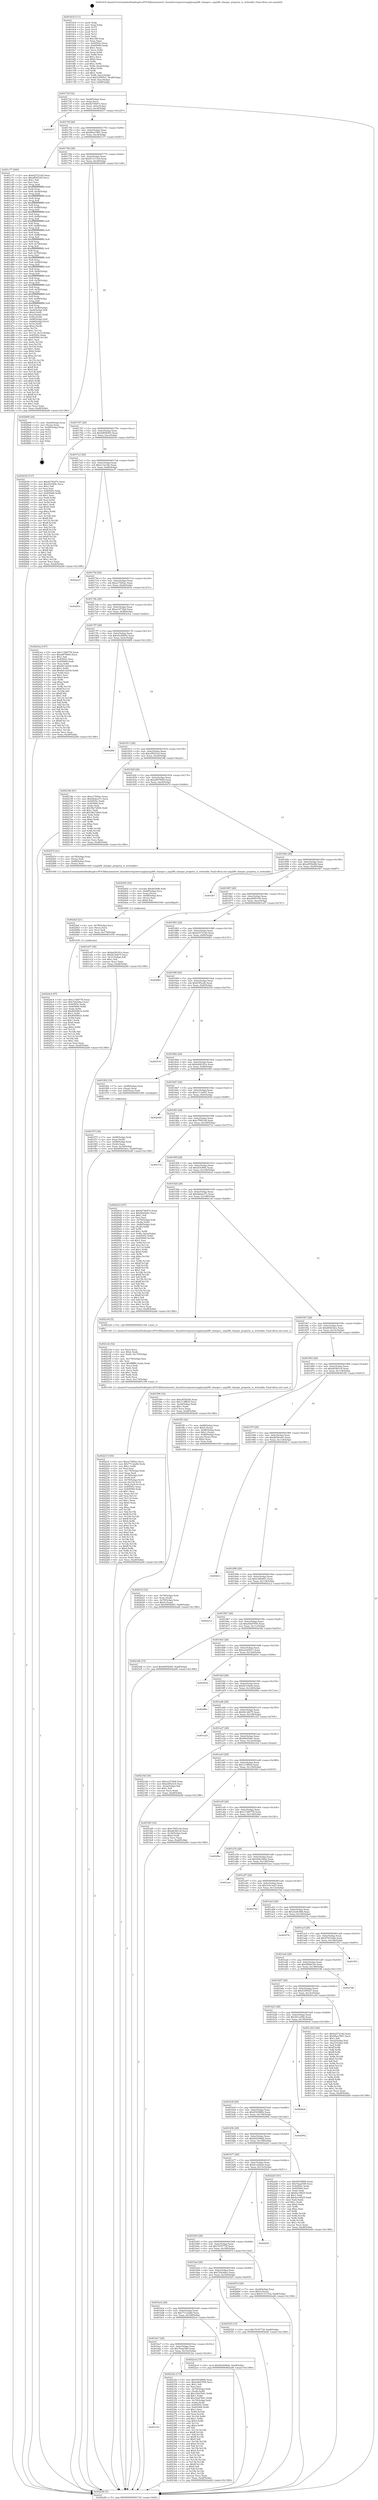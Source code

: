 digraph "0x4016c0" {
  label = "0x4016c0 (/mnt/c/Users/mathe/Desktop/tcc/POCII/binaries/extr_linuxdriverspowersupplyaxp288_charger.c_axp288_charger_property_is_writeable_Final-ollvm.out::main(0))"
  labelloc = "t"
  node[shape=record]

  Entry [label="",width=0.3,height=0.3,shape=circle,fillcolor=black,style=filled]
  "0x40172f" [label="{
     0x40172f [32]\l
     | [instrs]\l
     &nbsp;&nbsp;0x40172f \<+6\>: mov -0xa8(%rbp),%eax\l
     &nbsp;&nbsp;0x401735 \<+2\>: mov %eax,%ecx\l
     &nbsp;&nbsp;0x401737 \<+6\>: sub $0x8274647e,%ecx\l
     &nbsp;&nbsp;0x40173d \<+6\>: mov %eax,-0xbc(%rbp)\l
     &nbsp;&nbsp;0x401743 \<+6\>: mov %ecx,-0xc0(%rbp)\l
     &nbsp;&nbsp;0x401749 \<+6\>: je 0000000000402917 \<main+0x1257\>\l
  }"]
  "0x402917" [label="{
     0x402917\l
  }", style=dashed]
  "0x40174f" [label="{
     0x40174f [28]\l
     | [instrs]\l
     &nbsp;&nbsp;0x40174f \<+5\>: jmp 0000000000401754 \<main+0x94\>\l
     &nbsp;&nbsp;0x401754 \<+6\>: mov -0xbc(%rbp),%eax\l
     &nbsp;&nbsp;0x40175a \<+5\>: sub $0x86ae7891,%eax\l
     &nbsp;&nbsp;0x40175f \<+6\>: mov %eax,-0xc4(%rbp)\l
     &nbsp;&nbsp;0x401765 \<+6\>: je 0000000000401c77 \<main+0x5b7\>\l
  }"]
  Exit [label="",width=0.3,height=0.3,shape=circle,fillcolor=black,style=filled,peripheries=2]
  "0x401c77" [label="{
     0x401c77 [400]\l
     | [instrs]\l
     &nbsp;&nbsp;0x401c77 \<+5\>: mov $0xb257216d,%eax\l
     &nbsp;&nbsp;0x401c7c \<+5\>: mov $0xaf095100,%ecx\l
     &nbsp;&nbsp;0x401c81 \<+2\>: mov $0x1,%dl\l
     &nbsp;&nbsp;0x401c83 \<+2\>: xor %esi,%esi\l
     &nbsp;&nbsp;0x401c85 \<+3\>: mov %rsp,%rdi\l
     &nbsp;&nbsp;0x401c88 \<+4\>: add $0xfffffffffffffff0,%rdi\l
     &nbsp;&nbsp;0x401c8c \<+3\>: mov %rdi,%rsp\l
     &nbsp;&nbsp;0x401c8f \<+7\>: mov %rdi,-0xa0(%rbp)\l
     &nbsp;&nbsp;0x401c96 \<+3\>: mov %rsp,%rdi\l
     &nbsp;&nbsp;0x401c99 \<+4\>: add $0xfffffffffffffff0,%rdi\l
     &nbsp;&nbsp;0x401c9d \<+3\>: mov %rdi,%rsp\l
     &nbsp;&nbsp;0x401ca0 \<+3\>: mov %rsp,%r8\l
     &nbsp;&nbsp;0x401ca3 \<+4\>: add $0xfffffffffffffff0,%r8\l
     &nbsp;&nbsp;0x401ca7 \<+3\>: mov %r8,%rsp\l
     &nbsp;&nbsp;0x401caa \<+7\>: mov %r8,-0x98(%rbp)\l
     &nbsp;&nbsp;0x401cb1 \<+3\>: mov %rsp,%r8\l
     &nbsp;&nbsp;0x401cb4 \<+4\>: add $0xfffffffffffffff0,%r8\l
     &nbsp;&nbsp;0x401cb8 \<+3\>: mov %r8,%rsp\l
     &nbsp;&nbsp;0x401cbb \<+7\>: mov %r8,-0x90(%rbp)\l
     &nbsp;&nbsp;0x401cc2 \<+3\>: mov %rsp,%r8\l
     &nbsp;&nbsp;0x401cc5 \<+4\>: add $0xfffffffffffffff0,%r8\l
     &nbsp;&nbsp;0x401cc9 \<+3\>: mov %r8,%rsp\l
     &nbsp;&nbsp;0x401ccc \<+7\>: mov %r8,-0x88(%rbp)\l
     &nbsp;&nbsp;0x401cd3 \<+3\>: mov %rsp,%r8\l
     &nbsp;&nbsp;0x401cd6 \<+4\>: add $0xfffffffffffffff0,%r8\l
     &nbsp;&nbsp;0x401cda \<+3\>: mov %r8,%rsp\l
     &nbsp;&nbsp;0x401cdd \<+4\>: mov %r8,-0x80(%rbp)\l
     &nbsp;&nbsp;0x401ce1 \<+3\>: mov %rsp,%r8\l
     &nbsp;&nbsp;0x401ce4 \<+4\>: add $0xfffffffffffffff0,%r8\l
     &nbsp;&nbsp;0x401ce8 \<+3\>: mov %r8,%rsp\l
     &nbsp;&nbsp;0x401ceb \<+4\>: mov %r8,-0x78(%rbp)\l
     &nbsp;&nbsp;0x401cef \<+3\>: mov %rsp,%r8\l
     &nbsp;&nbsp;0x401cf2 \<+4\>: add $0xfffffffffffffff0,%r8\l
     &nbsp;&nbsp;0x401cf6 \<+3\>: mov %r8,%rsp\l
     &nbsp;&nbsp;0x401cf9 \<+4\>: mov %r8,-0x70(%rbp)\l
     &nbsp;&nbsp;0x401cfd \<+3\>: mov %rsp,%r8\l
     &nbsp;&nbsp;0x401d00 \<+4\>: add $0xfffffffffffffff0,%r8\l
     &nbsp;&nbsp;0x401d04 \<+3\>: mov %r8,%rsp\l
     &nbsp;&nbsp;0x401d07 \<+4\>: mov %r8,-0x68(%rbp)\l
     &nbsp;&nbsp;0x401d0b \<+3\>: mov %rsp,%r8\l
     &nbsp;&nbsp;0x401d0e \<+4\>: add $0xfffffffffffffff0,%r8\l
     &nbsp;&nbsp;0x401d12 \<+3\>: mov %r8,%rsp\l
     &nbsp;&nbsp;0x401d15 \<+4\>: mov %r8,-0x60(%rbp)\l
     &nbsp;&nbsp;0x401d19 \<+3\>: mov %rsp,%r8\l
     &nbsp;&nbsp;0x401d1c \<+4\>: add $0xfffffffffffffff0,%r8\l
     &nbsp;&nbsp;0x401d20 \<+3\>: mov %r8,%rsp\l
     &nbsp;&nbsp;0x401d23 \<+4\>: mov %r8,-0x58(%rbp)\l
     &nbsp;&nbsp;0x401d27 \<+3\>: mov %rsp,%r8\l
     &nbsp;&nbsp;0x401d2a \<+4\>: add $0xfffffffffffffff0,%r8\l
     &nbsp;&nbsp;0x401d2e \<+3\>: mov %r8,%rsp\l
     &nbsp;&nbsp;0x401d31 \<+4\>: mov %r8,-0x50(%rbp)\l
     &nbsp;&nbsp;0x401d35 \<+3\>: mov %rsp,%r8\l
     &nbsp;&nbsp;0x401d38 \<+4\>: add $0xfffffffffffffff0,%r8\l
     &nbsp;&nbsp;0x401d3c \<+3\>: mov %r8,%rsp\l
     &nbsp;&nbsp;0x401d3f \<+4\>: mov %r8,-0x48(%rbp)\l
     &nbsp;&nbsp;0x401d43 \<+3\>: mov %rsp,%r8\l
     &nbsp;&nbsp;0x401d46 \<+4\>: add $0xfffffffffffffff0,%r8\l
     &nbsp;&nbsp;0x401d4a \<+3\>: mov %r8,%rsp\l
     &nbsp;&nbsp;0x401d4d \<+4\>: mov %r8,-0x40(%rbp)\l
     &nbsp;&nbsp;0x401d51 \<+7\>: mov -0xa0(%rbp),%r8\l
     &nbsp;&nbsp;0x401d58 \<+7\>: movl $0x0,(%r8)\l
     &nbsp;&nbsp;0x401d5f \<+7\>: mov -0xac(%rbp),%r9d\l
     &nbsp;&nbsp;0x401d66 \<+3\>: mov %r9d,(%rdi)\l
     &nbsp;&nbsp;0x401d69 \<+7\>: mov -0x98(%rbp),%r8\l
     &nbsp;&nbsp;0x401d70 \<+7\>: mov -0xb8(%rbp),%r10\l
     &nbsp;&nbsp;0x401d77 \<+3\>: mov %r10,(%r8)\l
     &nbsp;&nbsp;0x401d7a \<+3\>: cmpl $0x2,(%rdi)\l
     &nbsp;&nbsp;0x401d7d \<+4\>: setne %r11b\l
     &nbsp;&nbsp;0x401d81 \<+4\>: and $0x1,%r11b\l
     &nbsp;&nbsp;0x401d85 \<+4\>: mov %r11b,-0x31(%rbp)\l
     &nbsp;&nbsp;0x401d89 \<+7\>: mov 0x40505c,%ebx\l
     &nbsp;&nbsp;0x401d90 \<+8\>: mov 0x405060,%r14d\l
     &nbsp;&nbsp;0x401d98 \<+3\>: sub $0x1,%esi\l
     &nbsp;&nbsp;0x401d9b \<+3\>: mov %ebx,%r15d\l
     &nbsp;&nbsp;0x401d9e \<+3\>: add %esi,%r15d\l
     &nbsp;&nbsp;0x401da1 \<+4\>: imul %r15d,%ebx\l
     &nbsp;&nbsp;0x401da5 \<+3\>: and $0x1,%ebx\l
     &nbsp;&nbsp;0x401da8 \<+3\>: cmp $0x0,%ebx\l
     &nbsp;&nbsp;0x401dab \<+4\>: sete %r11b\l
     &nbsp;&nbsp;0x401daf \<+4\>: cmp $0xa,%r14d\l
     &nbsp;&nbsp;0x401db3 \<+4\>: setl %r12b\l
     &nbsp;&nbsp;0x401db7 \<+3\>: mov %r11b,%r13b\l
     &nbsp;&nbsp;0x401dba \<+4\>: xor $0xff,%r13b\l
     &nbsp;&nbsp;0x401dbe \<+3\>: mov %r12b,%sil\l
     &nbsp;&nbsp;0x401dc1 \<+4\>: xor $0xff,%sil\l
     &nbsp;&nbsp;0x401dc5 \<+3\>: xor $0x0,%dl\l
     &nbsp;&nbsp;0x401dc8 \<+3\>: mov %r13b,%dil\l
     &nbsp;&nbsp;0x401dcb \<+4\>: and $0x0,%dil\l
     &nbsp;&nbsp;0x401dcf \<+3\>: and %dl,%r11b\l
     &nbsp;&nbsp;0x401dd2 \<+3\>: mov %sil,%r8b\l
     &nbsp;&nbsp;0x401dd5 \<+4\>: and $0x0,%r8b\l
     &nbsp;&nbsp;0x401dd9 \<+3\>: and %dl,%r12b\l
     &nbsp;&nbsp;0x401ddc \<+3\>: or %r11b,%dil\l
     &nbsp;&nbsp;0x401ddf \<+3\>: or %r12b,%r8b\l
     &nbsp;&nbsp;0x401de2 \<+3\>: xor %r8b,%dil\l
     &nbsp;&nbsp;0x401de5 \<+3\>: or %sil,%r13b\l
     &nbsp;&nbsp;0x401de8 \<+4\>: xor $0xff,%r13b\l
     &nbsp;&nbsp;0x401dec \<+3\>: or $0x0,%dl\l
     &nbsp;&nbsp;0x401def \<+3\>: and %dl,%r13b\l
     &nbsp;&nbsp;0x401df2 \<+3\>: or %r13b,%dil\l
     &nbsp;&nbsp;0x401df5 \<+4\>: test $0x1,%dil\l
     &nbsp;&nbsp;0x401df9 \<+3\>: cmovne %ecx,%eax\l
     &nbsp;&nbsp;0x401dfc \<+6\>: mov %eax,-0xa8(%rbp)\l
     &nbsp;&nbsp;0x401e02 \<+5\>: jmp 0000000000402a46 \<main+0x1386\>\l
  }"]
  "0x40176b" [label="{
     0x40176b [28]\l
     | [instrs]\l
     &nbsp;&nbsp;0x40176b \<+5\>: jmp 0000000000401770 \<main+0xb0\>\l
     &nbsp;&nbsp;0x401770 \<+6\>: mov -0xbc(%rbp),%eax\l
     &nbsp;&nbsp;0x401776 \<+5\>: sub $0x913115cd,%eax\l
     &nbsp;&nbsp;0x40177b \<+6\>: mov %eax,-0xc8(%rbp)\l
     &nbsp;&nbsp;0x401781 \<+6\>: je 0000000000402899 \<main+0x11d9\>\l
  }"]
  "0x4024c4" [label="{
     0x4024c4 [97]\l
     | [instrs]\l
     &nbsp;&nbsp;0x4024c4 \<+5\>: mov $0x115d0778,%eax\l
     &nbsp;&nbsp;0x4024c9 \<+5\>: mov $0x729cb8a3,%esi\l
     &nbsp;&nbsp;0x4024ce \<+7\>: mov 0x40505c,%edx\l
     &nbsp;&nbsp;0x4024d5 \<+8\>: mov 0x405060,%r8d\l
     &nbsp;&nbsp;0x4024dd \<+3\>: mov %edx,%r9d\l
     &nbsp;&nbsp;0x4024e0 \<+7\>: add $0xf645861b,%r9d\l
     &nbsp;&nbsp;0x4024e7 \<+4\>: sub $0x1,%r9d\l
     &nbsp;&nbsp;0x4024eb \<+7\>: sub $0xf645861b,%r9d\l
     &nbsp;&nbsp;0x4024f2 \<+4\>: imul %r9d,%edx\l
     &nbsp;&nbsp;0x4024f6 \<+3\>: and $0x1,%edx\l
     &nbsp;&nbsp;0x4024f9 \<+3\>: cmp $0x0,%edx\l
     &nbsp;&nbsp;0x4024fc \<+4\>: sete %r10b\l
     &nbsp;&nbsp;0x402500 \<+4\>: cmp $0xa,%r8d\l
     &nbsp;&nbsp;0x402504 \<+4\>: setl %r11b\l
     &nbsp;&nbsp;0x402508 \<+3\>: mov %r10b,%bl\l
     &nbsp;&nbsp;0x40250b \<+3\>: and %r11b,%bl\l
     &nbsp;&nbsp;0x40250e \<+3\>: xor %r11b,%r10b\l
     &nbsp;&nbsp;0x402511 \<+3\>: or %r10b,%bl\l
     &nbsp;&nbsp;0x402514 \<+3\>: test $0x1,%bl\l
     &nbsp;&nbsp;0x402517 \<+3\>: cmovne %esi,%eax\l
     &nbsp;&nbsp;0x40251a \<+6\>: mov %eax,-0xa8(%rbp)\l
     &nbsp;&nbsp;0x402520 \<+5\>: jmp 0000000000402a46 \<main+0x1386\>\l
  }"]
  "0x402899" [label="{
     0x402899 [24]\l
     | [instrs]\l
     &nbsp;&nbsp;0x402899 \<+7\>: mov -0xa0(%rbp),%rax\l
     &nbsp;&nbsp;0x4028a0 \<+2\>: mov (%rax),%eax\l
     &nbsp;&nbsp;0x4028a2 \<+4\>: lea -0x28(%rbp),%rsp\l
     &nbsp;&nbsp;0x4028a6 \<+1\>: pop %rbx\l
     &nbsp;&nbsp;0x4028a7 \<+2\>: pop %r12\l
     &nbsp;&nbsp;0x4028a9 \<+2\>: pop %r13\l
     &nbsp;&nbsp;0x4028ab \<+2\>: pop %r14\l
     &nbsp;&nbsp;0x4028ad \<+2\>: pop %r15\l
     &nbsp;&nbsp;0x4028af \<+1\>: pop %rbp\l
     &nbsp;&nbsp;0x4028b0 \<+1\>: ret\l
  }"]
  "0x401787" [label="{
     0x401787 [28]\l
     | [instrs]\l
     &nbsp;&nbsp;0x401787 \<+5\>: jmp 000000000040178c \<main+0xcc\>\l
     &nbsp;&nbsp;0x40178c \<+6\>: mov -0xbc(%rbp),%eax\l
     &nbsp;&nbsp;0x401792 \<+5\>: sub $0x9d05b9f3,%eax\l
     &nbsp;&nbsp;0x401797 \<+6\>: mov %eax,-0xcc(%rbp)\l
     &nbsp;&nbsp;0x40179d \<+6\>: je 000000000040203d \<main+0x97d\>\l
  }"]
  "0x4024af" [label="{
     0x4024af [21]\l
     | [instrs]\l
     &nbsp;&nbsp;0x4024af \<+4\>: mov -0x78(%rbp),%rcx\l
     &nbsp;&nbsp;0x4024b3 \<+3\>: mov (%rcx),%rcx\l
     &nbsp;&nbsp;0x4024b6 \<+3\>: mov %rcx,%rdi\l
     &nbsp;&nbsp;0x4024b9 \<+6\>: mov %eax,-0x178(%rbp)\l
     &nbsp;&nbsp;0x4024bf \<+5\>: call 0000000000401030 \<free@plt\>\l
     | [calls]\l
     &nbsp;&nbsp;0x401030 \{1\} (unknown)\l
  }"]
  "0x40203d" [label="{
     0x40203d [137]\l
     | [instrs]\l
     &nbsp;&nbsp;0x40203d \<+5\>: mov $0x8274647e,%eax\l
     &nbsp;&nbsp;0x402042 \<+5\>: mov $0xd1fc90fc,%ecx\l
     &nbsp;&nbsp;0x402047 \<+2\>: mov $0x1,%dl\l
     &nbsp;&nbsp;0x402049 \<+2\>: xor %esi,%esi\l
     &nbsp;&nbsp;0x40204b \<+7\>: mov 0x40505c,%edi\l
     &nbsp;&nbsp;0x402052 \<+8\>: mov 0x405060,%r8d\l
     &nbsp;&nbsp;0x40205a \<+3\>: sub $0x1,%esi\l
     &nbsp;&nbsp;0x40205d \<+3\>: mov %edi,%r9d\l
     &nbsp;&nbsp;0x402060 \<+3\>: add %esi,%r9d\l
     &nbsp;&nbsp;0x402063 \<+4\>: imul %r9d,%edi\l
     &nbsp;&nbsp;0x402067 \<+3\>: and $0x1,%edi\l
     &nbsp;&nbsp;0x40206a \<+3\>: cmp $0x0,%edi\l
     &nbsp;&nbsp;0x40206d \<+4\>: sete %r10b\l
     &nbsp;&nbsp;0x402071 \<+4\>: cmp $0xa,%r8d\l
     &nbsp;&nbsp;0x402075 \<+4\>: setl %r11b\l
     &nbsp;&nbsp;0x402079 \<+3\>: mov %r10b,%bl\l
     &nbsp;&nbsp;0x40207c \<+3\>: xor $0xff,%bl\l
     &nbsp;&nbsp;0x40207f \<+3\>: mov %r11b,%r14b\l
     &nbsp;&nbsp;0x402082 \<+4\>: xor $0xff,%r14b\l
     &nbsp;&nbsp;0x402086 \<+3\>: xor $0x1,%dl\l
     &nbsp;&nbsp;0x402089 \<+3\>: mov %bl,%r15b\l
     &nbsp;&nbsp;0x40208c \<+4\>: and $0xff,%r15b\l
     &nbsp;&nbsp;0x402090 \<+3\>: and %dl,%r10b\l
     &nbsp;&nbsp;0x402093 \<+3\>: mov %r14b,%r12b\l
     &nbsp;&nbsp;0x402096 \<+4\>: and $0xff,%r12b\l
     &nbsp;&nbsp;0x40209a \<+3\>: and %dl,%r11b\l
     &nbsp;&nbsp;0x40209d \<+3\>: or %r10b,%r15b\l
     &nbsp;&nbsp;0x4020a0 \<+3\>: or %r11b,%r12b\l
     &nbsp;&nbsp;0x4020a3 \<+3\>: xor %r12b,%r15b\l
     &nbsp;&nbsp;0x4020a6 \<+3\>: or %r14b,%bl\l
     &nbsp;&nbsp;0x4020a9 \<+3\>: xor $0xff,%bl\l
     &nbsp;&nbsp;0x4020ac \<+3\>: or $0x1,%dl\l
     &nbsp;&nbsp;0x4020af \<+2\>: and %dl,%bl\l
     &nbsp;&nbsp;0x4020b1 \<+3\>: or %bl,%r15b\l
     &nbsp;&nbsp;0x4020b4 \<+4\>: test $0x1,%r15b\l
     &nbsp;&nbsp;0x4020b8 \<+3\>: cmovne %ecx,%eax\l
     &nbsp;&nbsp;0x4020bb \<+6\>: mov %eax,-0xa8(%rbp)\l
     &nbsp;&nbsp;0x4020c1 \<+5\>: jmp 0000000000402a46 \<main+0x1386\>\l
  }"]
  "0x4017a3" [label="{
     0x4017a3 [28]\l
     | [instrs]\l
     &nbsp;&nbsp;0x4017a3 \<+5\>: jmp 00000000004017a8 \<main+0xe8\>\l
     &nbsp;&nbsp;0x4017a8 \<+6\>: mov -0xbc(%rbp),%eax\l
     &nbsp;&nbsp;0x4017ae \<+5\>: sub $0xa13a1dfc,%eax\l
     &nbsp;&nbsp;0x4017b3 \<+6\>: mov %eax,-0xd0(%rbp)\l
     &nbsp;&nbsp;0x4017b9 \<+6\>: je 0000000000402a37 \<main+0x1377\>\l
  }"]
  "0x402492" [label="{
     0x402492 [29]\l
     | [instrs]\l
     &nbsp;&nbsp;0x402492 \<+10\>: movabs $0x4030d6,%rdi\l
     &nbsp;&nbsp;0x40249c \<+4\>: mov -0x68(%rbp),%rcx\l
     &nbsp;&nbsp;0x4024a0 \<+2\>: mov %eax,(%rcx)\l
     &nbsp;&nbsp;0x4024a2 \<+4\>: mov -0x68(%rbp),%rcx\l
     &nbsp;&nbsp;0x4024a6 \<+2\>: mov (%rcx),%esi\l
     &nbsp;&nbsp;0x4024a8 \<+2\>: mov $0x0,%al\l
     &nbsp;&nbsp;0x4024aa \<+5\>: call 0000000000401040 \<printf@plt\>\l
     | [calls]\l
     &nbsp;&nbsp;0x401040 \{1\} (unknown)\l
  }"]
  "0x402a37" [label="{
     0x402a37\l
  }", style=dashed]
  "0x4017bf" [label="{
     0x4017bf [28]\l
     | [instrs]\l
     &nbsp;&nbsp;0x4017bf \<+5\>: jmp 00000000004017c4 \<main+0x104\>\l
     &nbsp;&nbsp;0x4017c4 \<+6\>: mov -0xbc(%rbp),%eax\l
     &nbsp;&nbsp;0x4017ca \<+5\>: sub $0xa17bf5ac,%eax\l
     &nbsp;&nbsp;0x4017cf \<+6\>: mov %eax,-0xd4(%rbp)\l
     &nbsp;&nbsp;0x4017d5 \<+6\>: je 000000000040293c \<main+0x127c\>\l
  }"]
  "0x401c03" [label="{
     0x401c03\l
  }", style=dashed]
  "0x40293c" [label="{
     0x40293c\l
  }", style=dashed]
  "0x4017db" [label="{
     0x4017db [28]\l
     | [instrs]\l
     &nbsp;&nbsp;0x4017db \<+5\>: jmp 00000000004017e0 \<main+0x120\>\l
     &nbsp;&nbsp;0x4017e0 \<+6\>: mov -0xbc(%rbp),%eax\l
     &nbsp;&nbsp;0x4017e6 \<+5\>: sub $0xa1d73fa6,%eax\l
     &nbsp;&nbsp;0x4017eb \<+6\>: mov %eax,-0xd8(%rbp)\l
     &nbsp;&nbsp;0x4017f1 \<+6\>: je 00000000004023ea \<main+0xd2a\>\l
  }"]
  "0x40232e" [label="{
     0x40232e [173]\l
     | [instrs]\l
     &nbsp;&nbsp;0x40232e \<+5\>: mov $0x6503f80b,%eax\l
     &nbsp;&nbsp;0x402333 \<+5\>: mov $0xe64d7956,%ecx\l
     &nbsp;&nbsp;0x402338 \<+2\>: mov $0x1,%dl\l
     &nbsp;&nbsp;0x40233a \<+2\>: xor %esi,%esi\l
     &nbsp;&nbsp;0x40233c \<+4\>: mov -0x70(%rbp),%rdi\l
     &nbsp;&nbsp;0x402340 \<+3\>: mov (%rdi),%r8d\l
     &nbsp;&nbsp;0x402343 \<+7\>: sub $0x16a07b01,%r8d\l
     &nbsp;&nbsp;0x40234a \<+4\>: add $0x1,%r8d\l
     &nbsp;&nbsp;0x40234e \<+7\>: add $0x16a07b01,%r8d\l
     &nbsp;&nbsp;0x402355 \<+4\>: mov -0x70(%rbp),%rdi\l
     &nbsp;&nbsp;0x402359 \<+3\>: mov %r8d,(%rdi)\l
     &nbsp;&nbsp;0x40235c \<+8\>: mov 0x40505c,%r8d\l
     &nbsp;&nbsp;0x402364 \<+8\>: mov 0x405060,%r9d\l
     &nbsp;&nbsp;0x40236c \<+3\>: sub $0x1,%esi\l
     &nbsp;&nbsp;0x40236f \<+3\>: mov %r8d,%r10d\l
     &nbsp;&nbsp;0x402372 \<+3\>: add %esi,%r10d\l
     &nbsp;&nbsp;0x402375 \<+4\>: imul %r10d,%r8d\l
     &nbsp;&nbsp;0x402379 \<+4\>: and $0x1,%r8d\l
     &nbsp;&nbsp;0x40237d \<+4\>: cmp $0x0,%r8d\l
     &nbsp;&nbsp;0x402381 \<+4\>: sete %r11b\l
     &nbsp;&nbsp;0x402385 \<+4\>: cmp $0xa,%r9d\l
     &nbsp;&nbsp;0x402389 \<+3\>: setl %bl\l
     &nbsp;&nbsp;0x40238c \<+3\>: mov %r11b,%r14b\l
     &nbsp;&nbsp;0x40238f \<+4\>: xor $0xff,%r14b\l
     &nbsp;&nbsp;0x402393 \<+3\>: mov %bl,%r15b\l
     &nbsp;&nbsp;0x402396 \<+4\>: xor $0xff,%r15b\l
     &nbsp;&nbsp;0x40239a \<+3\>: xor $0x0,%dl\l
     &nbsp;&nbsp;0x40239d \<+3\>: mov %r14b,%r12b\l
     &nbsp;&nbsp;0x4023a0 \<+4\>: and $0x0,%r12b\l
     &nbsp;&nbsp;0x4023a4 \<+3\>: and %dl,%r11b\l
     &nbsp;&nbsp;0x4023a7 \<+3\>: mov %r15b,%r13b\l
     &nbsp;&nbsp;0x4023aa \<+4\>: and $0x0,%r13b\l
     &nbsp;&nbsp;0x4023ae \<+2\>: and %dl,%bl\l
     &nbsp;&nbsp;0x4023b0 \<+3\>: or %r11b,%r12b\l
     &nbsp;&nbsp;0x4023b3 \<+3\>: or %bl,%r13b\l
     &nbsp;&nbsp;0x4023b6 \<+3\>: xor %r13b,%r12b\l
     &nbsp;&nbsp;0x4023b9 \<+3\>: or %r15b,%r14b\l
     &nbsp;&nbsp;0x4023bc \<+4\>: xor $0xff,%r14b\l
     &nbsp;&nbsp;0x4023c0 \<+3\>: or $0x0,%dl\l
     &nbsp;&nbsp;0x4023c3 \<+3\>: and %dl,%r14b\l
     &nbsp;&nbsp;0x4023c6 \<+3\>: or %r14b,%r12b\l
     &nbsp;&nbsp;0x4023c9 \<+4\>: test $0x1,%r12b\l
     &nbsp;&nbsp;0x4023cd \<+3\>: cmovne %ecx,%eax\l
     &nbsp;&nbsp;0x4023d0 \<+6\>: mov %eax,-0xa8(%rbp)\l
     &nbsp;&nbsp;0x4023d6 \<+5\>: jmp 0000000000402a46 \<main+0x1386\>\l
  }"]
  "0x4023ea" [label="{
     0x4023ea [147]\l
     | [instrs]\l
     &nbsp;&nbsp;0x4023ea \<+5\>: mov $0x115d0778,%eax\l
     &nbsp;&nbsp;0x4023ef \<+5\>: mov $0xa8f75600,%ecx\l
     &nbsp;&nbsp;0x4023f4 \<+2\>: mov $0x1,%dl\l
     &nbsp;&nbsp;0x4023f6 \<+7\>: mov 0x40505c,%esi\l
     &nbsp;&nbsp;0x4023fd \<+7\>: mov 0x405060,%edi\l
     &nbsp;&nbsp;0x402404 \<+3\>: mov %esi,%r8d\l
     &nbsp;&nbsp;0x402407 \<+7\>: sub $0x8d132d30,%r8d\l
     &nbsp;&nbsp;0x40240e \<+4\>: sub $0x1,%r8d\l
     &nbsp;&nbsp;0x402412 \<+7\>: add $0x8d132d30,%r8d\l
     &nbsp;&nbsp;0x402419 \<+4\>: imul %r8d,%esi\l
     &nbsp;&nbsp;0x40241d \<+3\>: and $0x1,%esi\l
     &nbsp;&nbsp;0x402420 \<+3\>: cmp $0x0,%esi\l
     &nbsp;&nbsp;0x402423 \<+4\>: sete %r9b\l
     &nbsp;&nbsp;0x402427 \<+3\>: cmp $0xa,%edi\l
     &nbsp;&nbsp;0x40242a \<+4\>: setl %r10b\l
     &nbsp;&nbsp;0x40242e \<+3\>: mov %r9b,%r11b\l
     &nbsp;&nbsp;0x402431 \<+4\>: xor $0xff,%r11b\l
     &nbsp;&nbsp;0x402435 \<+3\>: mov %r10b,%bl\l
     &nbsp;&nbsp;0x402438 \<+3\>: xor $0xff,%bl\l
     &nbsp;&nbsp;0x40243b \<+3\>: xor $0x1,%dl\l
     &nbsp;&nbsp;0x40243e \<+3\>: mov %r11b,%r14b\l
     &nbsp;&nbsp;0x402441 \<+4\>: and $0xff,%r14b\l
     &nbsp;&nbsp;0x402445 \<+3\>: and %dl,%r9b\l
     &nbsp;&nbsp;0x402448 \<+3\>: mov %bl,%r15b\l
     &nbsp;&nbsp;0x40244b \<+4\>: and $0xff,%r15b\l
     &nbsp;&nbsp;0x40244f \<+3\>: and %dl,%r10b\l
     &nbsp;&nbsp;0x402452 \<+3\>: or %r9b,%r14b\l
     &nbsp;&nbsp;0x402455 \<+3\>: or %r10b,%r15b\l
     &nbsp;&nbsp;0x402458 \<+3\>: xor %r15b,%r14b\l
     &nbsp;&nbsp;0x40245b \<+3\>: or %bl,%r11b\l
     &nbsp;&nbsp;0x40245e \<+4\>: xor $0xff,%r11b\l
     &nbsp;&nbsp;0x402462 \<+3\>: or $0x1,%dl\l
     &nbsp;&nbsp;0x402465 \<+3\>: and %dl,%r11b\l
     &nbsp;&nbsp;0x402468 \<+3\>: or %r11b,%r14b\l
     &nbsp;&nbsp;0x40246b \<+4\>: test $0x1,%r14b\l
     &nbsp;&nbsp;0x40246f \<+3\>: cmovne %ecx,%eax\l
     &nbsp;&nbsp;0x402472 \<+6\>: mov %eax,-0xa8(%rbp)\l
     &nbsp;&nbsp;0x402478 \<+5\>: jmp 0000000000402a46 \<main+0x1386\>\l
  }"]
  "0x4017f7" [label="{
     0x4017f7 [28]\l
     | [instrs]\l
     &nbsp;&nbsp;0x4017f7 \<+5\>: jmp 00000000004017fc \<main+0x13c\>\l
     &nbsp;&nbsp;0x4017fc \<+6\>: mov -0xbc(%rbp),%eax\l
     &nbsp;&nbsp;0x401802 \<+5\>: sub $0xa5a59040,%eax\l
     &nbsp;&nbsp;0x401807 \<+6\>: mov %eax,-0xdc(%rbp)\l
     &nbsp;&nbsp;0x40180d \<+6\>: je 00000000004028f6 \<main+0x1236\>\l
  }"]
  "0x401be7" [label="{
     0x401be7 [28]\l
     | [instrs]\l
     &nbsp;&nbsp;0x401be7 \<+5\>: jmp 0000000000401bec \<main+0x52c\>\l
     &nbsp;&nbsp;0x401bec \<+6\>: mov -0xbc(%rbp),%eax\l
     &nbsp;&nbsp;0x401bf2 \<+5\>: sub $0x7baaf389,%eax\l
     &nbsp;&nbsp;0x401bf7 \<+6\>: mov %eax,-0x16c(%rbp)\l
     &nbsp;&nbsp;0x401bfd \<+6\>: je 000000000040232e \<main+0xc6e\>\l
  }"]
  "0x4028f6" [label="{
     0x4028f6\l
  }", style=dashed]
  "0x401813" [label="{
     0x401813 [28]\l
     | [instrs]\l
     &nbsp;&nbsp;0x401813 \<+5\>: jmp 0000000000401818 \<main+0x158\>\l
     &nbsp;&nbsp;0x401818 \<+6\>: mov -0xbc(%rbp),%eax\l
     &nbsp;&nbsp;0x40181e \<+5\>: sub $0xa5f523c4,%eax\l
     &nbsp;&nbsp;0x401823 \<+6\>: mov %eax,-0xe0(%rbp)\l
     &nbsp;&nbsp;0x401829 \<+6\>: je 000000000040218b \<main+0xacb\>\l
  }"]
  "0x4022c4" [label="{
     0x4022c4 [15]\l
     | [instrs]\l
     &nbsp;&nbsp;0x4022c4 \<+10\>: movl $0x6b2048d2,-0xa8(%rbp)\l
     &nbsp;&nbsp;0x4022ce \<+5\>: jmp 0000000000402a46 \<main+0x1386\>\l
  }"]
  "0x40218b" [label="{
     0x40218b [91]\l
     | [instrs]\l
     &nbsp;&nbsp;0x40218b \<+5\>: mov $0xa17bf5ac,%eax\l
     &nbsp;&nbsp;0x402190 \<+5\>: mov $0xd4dea37c,%ecx\l
     &nbsp;&nbsp;0x402195 \<+7\>: mov 0x40505c,%edx\l
     &nbsp;&nbsp;0x40219c \<+7\>: mov 0x405060,%esi\l
     &nbsp;&nbsp;0x4021a3 \<+2\>: mov %edx,%edi\l
     &nbsp;&nbsp;0x4021a5 \<+6\>: sub $0x58a72844,%edi\l
     &nbsp;&nbsp;0x4021ab \<+3\>: sub $0x1,%edi\l
     &nbsp;&nbsp;0x4021ae \<+6\>: add $0x58a72844,%edi\l
     &nbsp;&nbsp;0x4021b4 \<+3\>: imul %edi,%edx\l
     &nbsp;&nbsp;0x4021b7 \<+3\>: and $0x1,%edx\l
     &nbsp;&nbsp;0x4021ba \<+3\>: cmp $0x0,%edx\l
     &nbsp;&nbsp;0x4021bd \<+4\>: sete %r8b\l
     &nbsp;&nbsp;0x4021c1 \<+3\>: cmp $0xa,%esi\l
     &nbsp;&nbsp;0x4021c4 \<+4\>: setl %r9b\l
     &nbsp;&nbsp;0x4021c8 \<+3\>: mov %r8b,%r10b\l
     &nbsp;&nbsp;0x4021cb \<+3\>: and %r9b,%r10b\l
     &nbsp;&nbsp;0x4021ce \<+3\>: xor %r9b,%r8b\l
     &nbsp;&nbsp;0x4021d1 \<+3\>: or %r8b,%r10b\l
     &nbsp;&nbsp;0x4021d4 \<+4\>: test $0x1,%r10b\l
     &nbsp;&nbsp;0x4021d8 \<+3\>: cmovne %ecx,%eax\l
     &nbsp;&nbsp;0x4021db \<+6\>: mov %eax,-0xa8(%rbp)\l
     &nbsp;&nbsp;0x4021e1 \<+5\>: jmp 0000000000402a46 \<main+0x1386\>\l
  }"]
  "0x40182f" [label="{
     0x40182f [28]\l
     | [instrs]\l
     &nbsp;&nbsp;0x40182f \<+5\>: jmp 0000000000401834 \<main+0x174\>\l
     &nbsp;&nbsp;0x401834 \<+6\>: mov -0xbc(%rbp),%eax\l
     &nbsp;&nbsp;0x40183a \<+5\>: sub $0xa8f75600,%eax\l
     &nbsp;&nbsp;0x40183f \<+6\>: mov %eax,-0xe4(%rbp)\l
     &nbsp;&nbsp;0x401845 \<+6\>: je 000000000040247d \<main+0xdbd\>\l
  }"]
  "0x401bcb" [label="{
     0x401bcb [28]\l
     | [instrs]\l
     &nbsp;&nbsp;0x401bcb \<+5\>: jmp 0000000000401bd0 \<main+0x510\>\l
     &nbsp;&nbsp;0x401bd0 \<+6\>: mov -0xbc(%rbp),%eax\l
     &nbsp;&nbsp;0x401bd6 \<+5\>: sub $0x771c2a8d,%eax\l
     &nbsp;&nbsp;0x401bdb \<+6\>: mov %eax,-0x168(%rbp)\l
     &nbsp;&nbsp;0x401be1 \<+6\>: je 00000000004022c4 \<main+0xc04\>\l
  }"]
  "0x40247d" [label="{
     0x40247d [21]\l
     | [instrs]\l
     &nbsp;&nbsp;0x40247d \<+4\>: mov -0x78(%rbp),%rax\l
     &nbsp;&nbsp;0x402481 \<+3\>: mov (%rax),%rdi\l
     &nbsp;&nbsp;0x402484 \<+7\>: mov -0x88(%rbp),%rax\l
     &nbsp;&nbsp;0x40248b \<+2\>: mov (%rax),%esi\l
     &nbsp;&nbsp;0x40248d \<+5\>: call 0000000000401440 \<axp288_charger_property_is_writeable\>\l
     | [calls]\l
     &nbsp;&nbsp;0x401440 \{1\} (/mnt/c/Users/mathe/Desktop/tcc/POCII/binaries/extr_linuxdriverspowersupplyaxp288_charger.c_axp288_charger_property_is_writeable_Final-ollvm.out::axp288_charger_property_is_writeable)\l
  }"]
  "0x40184b" [label="{
     0x40184b [28]\l
     | [instrs]\l
     &nbsp;&nbsp;0x40184b \<+5\>: jmp 0000000000401850 \<main+0x190\>\l
     &nbsp;&nbsp;0x401850 \<+6\>: mov -0xbc(%rbp),%eax\l
     &nbsp;&nbsp;0x401856 \<+5\>: sub $0xa955b2fb,%eax\l
     &nbsp;&nbsp;0x40185b \<+6\>: mov %eax,-0xe8(%rbp)\l
     &nbsp;&nbsp;0x401861 \<+6\>: je 0000000000401fb7 \<main+0x8f7\>\l
  }"]
  "0x402525" [label="{
     0x402525 [15]\l
     | [instrs]\l
     &nbsp;&nbsp;0x402525 \<+10\>: movl $0x7035772f,-0xa8(%rbp)\l
     &nbsp;&nbsp;0x40252f \<+5\>: jmp 0000000000402a46 \<main+0x1386\>\l
  }"]
  "0x401fb7" [label="{
     0x401fb7\l
  }", style=dashed]
  "0x401867" [label="{
     0x401867 [28]\l
     | [instrs]\l
     &nbsp;&nbsp;0x401867 \<+5\>: jmp 000000000040186c \<main+0x1ac\>\l
     &nbsp;&nbsp;0x40186c \<+6\>: mov -0xbc(%rbp),%eax\l
     &nbsp;&nbsp;0x401872 \<+5\>: sub $0xaf095100,%eax\l
     &nbsp;&nbsp;0x401877 \<+6\>: mov %eax,-0xec(%rbp)\l
     &nbsp;&nbsp;0x40187d \<+6\>: je 0000000000401e07 \<main+0x747\>\l
  }"]
  "0x401baf" [label="{
     0x401baf [28]\l
     | [instrs]\l
     &nbsp;&nbsp;0x401baf \<+5\>: jmp 0000000000401bb4 \<main+0x4f4\>\l
     &nbsp;&nbsp;0x401bb4 \<+6\>: mov -0xbc(%rbp),%eax\l
     &nbsp;&nbsp;0x401bba \<+5\>: sub $0x729cb8a3,%eax\l
     &nbsp;&nbsp;0x401bbf \<+6\>: mov %eax,-0x164(%rbp)\l
     &nbsp;&nbsp;0x401bc5 \<+6\>: je 0000000000402525 \<main+0xe65\>\l
  }"]
  "0x401e07" [label="{
     0x401e07 [30]\l
     | [instrs]\l
     &nbsp;&nbsp;0x401e07 \<+5\>: mov $0xbd28181e,%eax\l
     &nbsp;&nbsp;0x401e0c \<+5\>: mov $0xf4c3db75,%ecx\l
     &nbsp;&nbsp;0x401e11 \<+3\>: mov -0x31(%rbp),%dl\l
     &nbsp;&nbsp;0x401e14 \<+3\>: test $0x1,%dl\l
     &nbsp;&nbsp;0x401e17 \<+3\>: cmovne %ecx,%eax\l
     &nbsp;&nbsp;0x401e1a \<+6\>: mov %eax,-0xa8(%rbp)\l
     &nbsp;&nbsp;0x401e20 \<+5\>: jmp 0000000000402a46 \<main+0x1386\>\l
  }"]
  "0x401883" [label="{
     0x401883 [28]\l
     | [instrs]\l
     &nbsp;&nbsp;0x401883 \<+5\>: jmp 0000000000401888 \<main+0x1c8\>\l
     &nbsp;&nbsp;0x401888 \<+6\>: mov -0xbc(%rbp),%eax\l
     &nbsp;&nbsp;0x40188e \<+5\>: sub $0xb257216d,%eax\l
     &nbsp;&nbsp;0x401893 \<+6\>: mov %eax,-0xf0(%rbp)\l
     &nbsp;&nbsp;0x401899 \<+6\>: je 00000000004028b1 \<main+0x11f1\>\l
  }"]
  "0x40287d" [label="{
     0x40287d [28]\l
     | [instrs]\l
     &nbsp;&nbsp;0x40287d \<+7\>: mov -0xa0(%rbp),%rax\l
     &nbsp;&nbsp;0x402884 \<+6\>: movl $0x0,(%rax)\l
     &nbsp;&nbsp;0x40288a \<+10\>: movl $0x913115cd,-0xa8(%rbp)\l
     &nbsp;&nbsp;0x402894 \<+5\>: jmp 0000000000402a46 \<main+0x1386\>\l
  }"]
  "0x4028b1" [label="{
     0x4028b1\l
  }", style=dashed]
  "0x40189f" [label="{
     0x40189f [28]\l
     | [instrs]\l
     &nbsp;&nbsp;0x40189f \<+5\>: jmp 00000000004018a4 \<main+0x1e4\>\l
     &nbsp;&nbsp;0x4018a4 \<+6\>: mov -0xbc(%rbp),%eax\l
     &nbsp;&nbsp;0x4018aa \<+5\>: sub $0xb3f5cafe,%eax\l
     &nbsp;&nbsp;0x4018af \<+6\>: mov %eax,-0xf4(%rbp)\l
     &nbsp;&nbsp;0x4018b5 \<+6\>: je 0000000000402534 \<main+0xe74\>\l
  }"]
  "0x401b93" [label="{
     0x401b93 [28]\l
     | [instrs]\l
     &nbsp;&nbsp;0x401b93 \<+5\>: jmp 0000000000401b98 \<main+0x4d8\>\l
     &nbsp;&nbsp;0x401b98 \<+6\>: mov -0xbc(%rbp),%eax\l
     &nbsp;&nbsp;0x401b9e \<+5\>: sub $0x7035772f,%eax\l
     &nbsp;&nbsp;0x401ba3 \<+6\>: mov %eax,-0x160(%rbp)\l
     &nbsp;&nbsp;0x401ba9 \<+6\>: je 000000000040287d \<main+0x11bd\>\l
  }"]
  "0x402534" [label="{
     0x402534\l
  }", style=dashed]
  "0x4018bb" [label="{
     0x4018bb [28]\l
     | [instrs]\l
     &nbsp;&nbsp;0x4018bb \<+5\>: jmp 00000000004018c0 \<main+0x200\>\l
     &nbsp;&nbsp;0x4018c0 \<+6\>: mov -0xbc(%rbp),%eax\l
     &nbsp;&nbsp;0x4018c6 \<+5\>: sub $0xbd28181e,%eax\l
     &nbsp;&nbsp;0x4018cb \<+6\>: mov %eax,-0xf8(%rbp)\l
     &nbsp;&nbsp;0x4018d1 \<+6\>: je 0000000000401f62 \<main+0x8a2\>\l
  }"]
  "0x4025d1" [label="{
     0x4025d1\l
  }", style=dashed]
  "0x401f62" [label="{
     0x401f62 [19]\l
     | [instrs]\l
     &nbsp;&nbsp;0x401f62 \<+7\>: mov -0x98(%rbp),%rax\l
     &nbsp;&nbsp;0x401f69 \<+3\>: mov (%rax),%rax\l
     &nbsp;&nbsp;0x401f6c \<+4\>: mov 0x8(%rax),%rdi\l
     &nbsp;&nbsp;0x401f70 \<+5\>: call 0000000000401060 \<atoi@plt\>\l
     | [calls]\l
     &nbsp;&nbsp;0x401060 \{1\} (unknown)\l
  }"]
  "0x4018d7" [label="{
     0x4018d7 [28]\l
     | [instrs]\l
     &nbsp;&nbsp;0x4018d7 \<+5\>: jmp 00000000004018dc \<main+0x21c\>\l
     &nbsp;&nbsp;0x4018dc \<+6\>: mov -0xbc(%rbp),%eax\l
     &nbsp;&nbsp;0x4018e2 \<+5\>: sub $0xc113a927,%eax\l
     &nbsp;&nbsp;0x4018e7 \<+6\>: mov %eax,-0xfc(%rbp)\l
     &nbsp;&nbsp;0x4018ed \<+6\>: je 0000000000402640 \<main+0xf80\>\l
  }"]
  "0x401b77" [label="{
     0x401b77 [28]\l
     | [instrs]\l
     &nbsp;&nbsp;0x401b77 \<+5\>: jmp 0000000000401b7c \<main+0x4bc\>\l
     &nbsp;&nbsp;0x401b7c \<+6\>: mov -0xbc(%rbp),%eax\l
     &nbsp;&nbsp;0x401b82 \<+5\>: sub $0x6cca82e6,%eax\l
     &nbsp;&nbsp;0x401b87 \<+6\>: mov %eax,-0x15c(%rbp)\l
     &nbsp;&nbsp;0x401b8d \<+6\>: je 00000000004025d1 \<main+0xf11\>\l
  }"]
  "0x402640" [label="{
     0x402640\l
  }", style=dashed]
  "0x4018f3" [label="{
     0x4018f3 [28]\l
     | [instrs]\l
     &nbsp;&nbsp;0x4018f3 \<+5\>: jmp 00000000004018f8 \<main+0x238\>\l
     &nbsp;&nbsp;0x4018f8 \<+6\>: mov -0xbc(%rbp),%eax\l
     &nbsp;&nbsp;0x4018fe \<+5\>: sub $0xc7f95144,%eax\l
     &nbsp;&nbsp;0x401903 \<+6\>: mov %eax,-0x100(%rbp)\l
     &nbsp;&nbsp;0x401909 \<+6\>: je 000000000040273e \<main+0x107e\>\l
  }"]
  "0x4022d3" [label="{
     0x4022d3 [91]\l
     | [instrs]\l
     &nbsp;&nbsp;0x4022d3 \<+5\>: mov $0x6503f80b,%eax\l
     &nbsp;&nbsp;0x4022d8 \<+5\>: mov $0x7baaf389,%ecx\l
     &nbsp;&nbsp;0x4022dd \<+7\>: mov 0x40505c,%edx\l
     &nbsp;&nbsp;0x4022e4 \<+7\>: mov 0x405060,%esi\l
     &nbsp;&nbsp;0x4022eb \<+2\>: mov %edx,%edi\l
     &nbsp;&nbsp;0x4022ed \<+6\>: sub $0xfee18025,%edi\l
     &nbsp;&nbsp;0x4022f3 \<+3\>: sub $0x1,%edi\l
     &nbsp;&nbsp;0x4022f6 \<+6\>: add $0xfee18025,%edi\l
     &nbsp;&nbsp;0x4022fc \<+3\>: imul %edi,%edx\l
     &nbsp;&nbsp;0x4022ff \<+3\>: and $0x1,%edx\l
     &nbsp;&nbsp;0x402302 \<+3\>: cmp $0x0,%edx\l
     &nbsp;&nbsp;0x402305 \<+4\>: sete %r8b\l
     &nbsp;&nbsp;0x402309 \<+3\>: cmp $0xa,%esi\l
     &nbsp;&nbsp;0x40230c \<+4\>: setl %r9b\l
     &nbsp;&nbsp;0x402310 \<+3\>: mov %r8b,%r10b\l
     &nbsp;&nbsp;0x402313 \<+3\>: and %r9b,%r10b\l
     &nbsp;&nbsp;0x402316 \<+3\>: xor %r9b,%r8b\l
     &nbsp;&nbsp;0x402319 \<+3\>: or %r8b,%r10b\l
     &nbsp;&nbsp;0x40231c \<+4\>: test $0x1,%r10b\l
     &nbsp;&nbsp;0x402320 \<+3\>: cmovne %ecx,%eax\l
     &nbsp;&nbsp;0x402323 \<+6\>: mov %eax,-0xa8(%rbp)\l
     &nbsp;&nbsp;0x402329 \<+5\>: jmp 0000000000402a46 \<main+0x1386\>\l
  }"]
  "0x40273e" [label="{
     0x40273e\l
  }", style=dashed]
  "0x40190f" [label="{
     0x40190f [28]\l
     | [instrs]\l
     &nbsp;&nbsp;0x40190f \<+5\>: jmp 0000000000401914 \<main+0x254\>\l
     &nbsp;&nbsp;0x401914 \<+6\>: mov -0xbc(%rbp),%eax\l
     &nbsp;&nbsp;0x40191a \<+5\>: sub $0xd1fc90fc,%eax\l
     &nbsp;&nbsp;0x40191f \<+6\>: mov %eax,-0x104(%rbp)\l
     &nbsp;&nbsp;0x401925 \<+6\>: je 00000000004020c6 \<main+0xa06\>\l
  }"]
  "0x401b5b" [label="{
     0x401b5b [28]\l
     | [instrs]\l
     &nbsp;&nbsp;0x401b5b \<+5\>: jmp 0000000000401b60 \<main+0x4a0\>\l
     &nbsp;&nbsp;0x401b60 \<+6\>: mov -0xbc(%rbp),%eax\l
     &nbsp;&nbsp;0x401b66 \<+5\>: sub $0x6b2048d2,%eax\l
     &nbsp;&nbsp;0x401b6b \<+6\>: mov %eax,-0x158(%rbp)\l
     &nbsp;&nbsp;0x401b71 \<+6\>: je 00000000004022d3 \<main+0xc13\>\l
  }"]
  "0x4020c6" [label="{
     0x4020c6 [167]\l
     | [instrs]\l
     &nbsp;&nbsp;0x4020c6 \<+5\>: mov $0x8274647e,%eax\l
     &nbsp;&nbsp;0x4020cb \<+5\>: mov $0xfde65a6c,%ecx\l
     &nbsp;&nbsp;0x4020d0 \<+2\>: mov $0x1,%dl\l
     &nbsp;&nbsp;0x4020d2 \<+2\>: xor %esi,%esi\l
     &nbsp;&nbsp;0x4020d4 \<+4\>: mov -0x70(%rbp),%rdi\l
     &nbsp;&nbsp;0x4020d8 \<+3\>: mov (%rdi),%r8d\l
     &nbsp;&nbsp;0x4020db \<+4\>: mov -0x80(%rbp),%rdi\l
     &nbsp;&nbsp;0x4020df \<+3\>: cmp (%rdi),%r8d\l
     &nbsp;&nbsp;0x4020e2 \<+4\>: setl %r9b\l
     &nbsp;&nbsp;0x4020e6 \<+4\>: and $0x1,%r9b\l
     &nbsp;&nbsp;0x4020ea \<+4\>: mov %r9b,-0x2a(%rbp)\l
     &nbsp;&nbsp;0x4020ee \<+8\>: mov 0x40505c,%r8d\l
     &nbsp;&nbsp;0x4020f6 \<+8\>: mov 0x405060,%r10d\l
     &nbsp;&nbsp;0x4020fe \<+3\>: sub $0x1,%esi\l
     &nbsp;&nbsp;0x402101 \<+3\>: mov %r8d,%r11d\l
     &nbsp;&nbsp;0x402104 \<+3\>: add %esi,%r11d\l
     &nbsp;&nbsp;0x402107 \<+4\>: imul %r11d,%r8d\l
     &nbsp;&nbsp;0x40210b \<+4\>: and $0x1,%r8d\l
     &nbsp;&nbsp;0x40210f \<+4\>: cmp $0x0,%r8d\l
     &nbsp;&nbsp;0x402113 \<+4\>: sete %r9b\l
     &nbsp;&nbsp;0x402117 \<+4\>: cmp $0xa,%r10d\l
     &nbsp;&nbsp;0x40211b \<+3\>: setl %bl\l
     &nbsp;&nbsp;0x40211e \<+3\>: mov %r9b,%r14b\l
     &nbsp;&nbsp;0x402121 \<+4\>: xor $0xff,%r14b\l
     &nbsp;&nbsp;0x402125 \<+3\>: mov %bl,%r15b\l
     &nbsp;&nbsp;0x402128 \<+4\>: xor $0xff,%r15b\l
     &nbsp;&nbsp;0x40212c \<+3\>: xor $0x1,%dl\l
     &nbsp;&nbsp;0x40212f \<+3\>: mov %r14b,%r12b\l
     &nbsp;&nbsp;0x402132 \<+4\>: and $0xff,%r12b\l
     &nbsp;&nbsp;0x402136 \<+3\>: and %dl,%r9b\l
     &nbsp;&nbsp;0x402139 \<+3\>: mov %r15b,%r13b\l
     &nbsp;&nbsp;0x40213c \<+4\>: and $0xff,%r13b\l
     &nbsp;&nbsp;0x402140 \<+2\>: and %dl,%bl\l
     &nbsp;&nbsp;0x402142 \<+3\>: or %r9b,%r12b\l
     &nbsp;&nbsp;0x402145 \<+3\>: or %bl,%r13b\l
     &nbsp;&nbsp;0x402148 \<+3\>: xor %r13b,%r12b\l
     &nbsp;&nbsp;0x40214b \<+3\>: or %r15b,%r14b\l
     &nbsp;&nbsp;0x40214e \<+4\>: xor $0xff,%r14b\l
     &nbsp;&nbsp;0x402152 \<+3\>: or $0x1,%dl\l
     &nbsp;&nbsp;0x402155 \<+3\>: and %dl,%r14b\l
     &nbsp;&nbsp;0x402158 \<+3\>: or %r14b,%r12b\l
     &nbsp;&nbsp;0x40215b \<+4\>: test $0x1,%r12b\l
     &nbsp;&nbsp;0x40215f \<+3\>: cmovne %ecx,%eax\l
     &nbsp;&nbsp;0x402162 \<+6\>: mov %eax,-0xa8(%rbp)\l
     &nbsp;&nbsp;0x402168 \<+5\>: jmp 0000000000402a46 \<main+0x1386\>\l
  }"]
  "0x40192b" [label="{
     0x40192b [28]\l
     | [instrs]\l
     &nbsp;&nbsp;0x40192b \<+5\>: jmp 0000000000401930 \<main+0x270\>\l
     &nbsp;&nbsp;0x401930 \<+6\>: mov -0xbc(%rbp),%eax\l
     &nbsp;&nbsp;0x401936 \<+5\>: sub $0xd4dea37c,%eax\l
     &nbsp;&nbsp;0x40193b \<+6\>: mov %eax,-0x108(%rbp)\l
     &nbsp;&nbsp;0x401941 \<+6\>: je 00000000004021e6 \<main+0xb26\>\l
  }"]
  "0x402992" [label="{
     0x402992\l
  }", style=dashed]
  "0x4021e6" [label="{
     0x4021e6 [5]\l
     | [instrs]\l
     &nbsp;&nbsp;0x4021e6 \<+5\>: call 0000000000401160 \<next_i\>\l
     | [calls]\l
     &nbsp;&nbsp;0x401160 \{1\} (/mnt/c/Users/mathe/Desktop/tcc/POCII/binaries/extr_linuxdriverspowersupplyaxp288_charger.c_axp288_charger_property_is_writeable_Final-ollvm.out::next_i)\l
  }"]
  "0x401947" [label="{
     0x401947 [28]\l
     | [instrs]\l
     &nbsp;&nbsp;0x401947 \<+5\>: jmp 000000000040194c \<main+0x28c\>\l
     &nbsp;&nbsp;0x40194c \<+6\>: mov -0xbc(%rbp),%eax\l
     &nbsp;&nbsp;0x401952 \<+5\>: sub $0xd6063dce,%eax\l
     &nbsp;&nbsp;0x401957 \<+6\>: mov %eax,-0x10c(%rbp)\l
     &nbsp;&nbsp;0x40195d \<+6\>: je 0000000000401f99 \<main+0x8d9\>\l
  }"]
  "0x401b3f" [label="{
     0x401b3f [28]\l
     | [instrs]\l
     &nbsp;&nbsp;0x401b3f \<+5\>: jmp 0000000000401b44 \<main+0x484\>\l
     &nbsp;&nbsp;0x401b44 \<+6\>: mov -0xbc(%rbp),%eax\l
     &nbsp;&nbsp;0x401b4a \<+5\>: sub $0x6503f80b,%eax\l
     &nbsp;&nbsp;0x401b4f \<+6\>: mov %eax,-0x154(%rbp)\l
     &nbsp;&nbsp;0x401b55 \<+6\>: je 0000000000402992 \<main+0x12d2\>\l
  }"]
  "0x401f99" [label="{
     0x401f99 [30]\l
     | [instrs]\l
     &nbsp;&nbsp;0x401f99 \<+5\>: mov $0xa955b2fb,%eax\l
     &nbsp;&nbsp;0x401f9e \<+5\>: mov $0x113ff0c6,%ecx\l
     &nbsp;&nbsp;0x401fa3 \<+3\>: mov -0x30(%rbp),%edx\l
     &nbsp;&nbsp;0x401fa6 \<+3\>: cmp $0x1,%edx\l
     &nbsp;&nbsp;0x401fa9 \<+3\>: cmovl %ecx,%eax\l
     &nbsp;&nbsp;0x401fac \<+6\>: mov %eax,-0xa8(%rbp)\l
     &nbsp;&nbsp;0x401fb2 \<+5\>: jmp 0000000000402a46 \<main+0x1386\>\l
  }"]
  "0x401963" [label="{
     0x401963 [28]\l
     | [instrs]\l
     &nbsp;&nbsp;0x401963 \<+5\>: jmp 0000000000401968 \<main+0x2a8\>\l
     &nbsp;&nbsp;0x401968 \<+6\>: mov -0xbc(%rbp),%eax\l
     &nbsp;&nbsp;0x40196e \<+5\>: sub $0xd63f61c8,%eax\l
     &nbsp;&nbsp;0x401973 \<+6\>: mov %eax,-0x110(%rbp)\l
     &nbsp;&nbsp;0x401979 \<+6\>: je 0000000000401ff3 \<main+0x933\>\l
  }"]
  "0x4026eb" [label="{
     0x4026eb\l
  }", style=dashed]
  "0x401ff3" [label="{
     0x401ff3 [42]\l
     | [instrs]\l
     &nbsp;&nbsp;0x401ff3 \<+7\>: mov -0x88(%rbp),%rax\l
     &nbsp;&nbsp;0x401ffa \<+6\>: movl $0x0,(%rax)\l
     &nbsp;&nbsp;0x402000 \<+4\>: mov -0x80(%rbp),%rax\l
     &nbsp;&nbsp;0x402004 \<+6\>: movl $0x1,(%rax)\l
     &nbsp;&nbsp;0x40200a \<+4\>: mov -0x80(%rbp),%rax\l
     &nbsp;&nbsp;0x40200e \<+3\>: movslq (%rax),%rax\l
     &nbsp;&nbsp;0x402011 \<+4\>: shl $0x2,%rax\l
     &nbsp;&nbsp;0x402015 \<+3\>: mov %rax,%rdi\l
     &nbsp;&nbsp;0x402018 \<+5\>: call 0000000000401050 \<malloc@plt\>\l
     | [calls]\l
     &nbsp;&nbsp;0x401050 \{1\} (unknown)\l
  }"]
  "0x40197f" [label="{
     0x40197f [28]\l
     | [instrs]\l
     &nbsp;&nbsp;0x40197f \<+5\>: jmp 0000000000401984 \<main+0x2c4\>\l
     &nbsp;&nbsp;0x401984 \<+6\>: mov -0xbc(%rbp),%eax\l
     &nbsp;&nbsp;0x40198a \<+5\>: sub $0xdb59ca93,%eax\l
     &nbsp;&nbsp;0x40198f \<+6\>: mov %eax,-0x114(%rbp)\l
     &nbsp;&nbsp;0x401995 \<+6\>: je 00000000004026c1 \<main+0x1001\>\l
  }"]
  "0x40221f" [label="{
     0x40221f [165]\l
     | [instrs]\l
     &nbsp;&nbsp;0x40221f \<+5\>: mov $0xa17bf5ac,%ecx\l
     &nbsp;&nbsp;0x402224 \<+5\>: mov $0x771c2a8d,%edx\l
     &nbsp;&nbsp;0x402229 \<+3\>: mov $0x1,%r8b\l
     &nbsp;&nbsp;0x40222c \<+2\>: xor %esi,%esi\l
     &nbsp;&nbsp;0x40222e \<+6\>: mov -0x174(%rbp),%edi\l
     &nbsp;&nbsp;0x402234 \<+3\>: imul %eax,%edi\l
     &nbsp;&nbsp;0x402237 \<+4\>: mov -0x78(%rbp),%r9\l
     &nbsp;&nbsp;0x40223b \<+3\>: mov (%r9),%r9\l
     &nbsp;&nbsp;0x40223e \<+4\>: mov -0x70(%rbp),%r10\l
     &nbsp;&nbsp;0x402242 \<+3\>: movslq (%r10),%r10\l
     &nbsp;&nbsp;0x402245 \<+4\>: mov %edi,(%r9,%r10,4)\l
     &nbsp;&nbsp;0x402249 \<+7\>: mov 0x40505c,%eax\l
     &nbsp;&nbsp;0x402250 \<+7\>: mov 0x405060,%edi\l
     &nbsp;&nbsp;0x402257 \<+3\>: sub $0x1,%esi\l
     &nbsp;&nbsp;0x40225a \<+3\>: mov %eax,%r11d\l
     &nbsp;&nbsp;0x40225d \<+3\>: add %esi,%r11d\l
     &nbsp;&nbsp;0x402260 \<+4\>: imul %r11d,%eax\l
     &nbsp;&nbsp;0x402264 \<+3\>: and $0x1,%eax\l
     &nbsp;&nbsp;0x402267 \<+3\>: cmp $0x0,%eax\l
     &nbsp;&nbsp;0x40226a \<+3\>: sete %bl\l
     &nbsp;&nbsp;0x40226d \<+3\>: cmp $0xa,%edi\l
     &nbsp;&nbsp;0x402270 \<+4\>: setl %r14b\l
     &nbsp;&nbsp;0x402274 \<+3\>: mov %bl,%r15b\l
     &nbsp;&nbsp;0x402277 \<+4\>: xor $0xff,%r15b\l
     &nbsp;&nbsp;0x40227b \<+3\>: mov %r14b,%r12b\l
     &nbsp;&nbsp;0x40227e \<+4\>: xor $0xff,%r12b\l
     &nbsp;&nbsp;0x402282 \<+4\>: xor $0x0,%r8b\l
     &nbsp;&nbsp;0x402286 \<+3\>: mov %r15b,%r13b\l
     &nbsp;&nbsp;0x402289 \<+4\>: and $0x0,%r13b\l
     &nbsp;&nbsp;0x40228d \<+3\>: and %r8b,%bl\l
     &nbsp;&nbsp;0x402290 \<+3\>: mov %r12b,%al\l
     &nbsp;&nbsp;0x402293 \<+2\>: and $0x0,%al\l
     &nbsp;&nbsp;0x402295 \<+3\>: and %r8b,%r14b\l
     &nbsp;&nbsp;0x402298 \<+3\>: or %bl,%r13b\l
     &nbsp;&nbsp;0x40229b \<+3\>: or %r14b,%al\l
     &nbsp;&nbsp;0x40229e \<+3\>: xor %al,%r13b\l
     &nbsp;&nbsp;0x4022a1 \<+3\>: or %r12b,%r15b\l
     &nbsp;&nbsp;0x4022a4 \<+4\>: xor $0xff,%r15b\l
     &nbsp;&nbsp;0x4022a8 \<+4\>: or $0x0,%r8b\l
     &nbsp;&nbsp;0x4022ac \<+3\>: and %r8b,%r15b\l
     &nbsp;&nbsp;0x4022af \<+3\>: or %r15b,%r13b\l
     &nbsp;&nbsp;0x4022b2 \<+4\>: test $0x1,%r13b\l
     &nbsp;&nbsp;0x4022b6 \<+3\>: cmovne %edx,%ecx\l
     &nbsp;&nbsp;0x4022b9 \<+6\>: mov %ecx,-0xa8(%rbp)\l
     &nbsp;&nbsp;0x4022bf \<+5\>: jmp 0000000000402a46 \<main+0x1386\>\l
  }"]
  "0x4026c1" [label="{
     0x4026c1\l
  }", style=dashed]
  "0x40199b" [label="{
     0x40199b [28]\l
     | [instrs]\l
     &nbsp;&nbsp;0x40199b \<+5\>: jmp 00000000004019a0 \<main+0x2e0\>\l
     &nbsp;&nbsp;0x4019a0 \<+6\>: mov -0xbc(%rbp),%eax\l
     &nbsp;&nbsp;0x4019a6 \<+5\>: sub $0xe3dfe061,%eax\l
     &nbsp;&nbsp;0x4019ab \<+6\>: mov %eax,-0x118(%rbp)\l
     &nbsp;&nbsp;0x4019b1 \<+6\>: je 0000000000402a12 \<main+0x1352\>\l
  }"]
  "0x4021eb" [label="{
     0x4021eb [52]\l
     | [instrs]\l
     &nbsp;&nbsp;0x4021eb \<+2\>: xor %ecx,%ecx\l
     &nbsp;&nbsp;0x4021ed \<+5\>: mov $0x2,%edx\l
     &nbsp;&nbsp;0x4021f2 \<+6\>: mov %edx,-0x170(%rbp)\l
     &nbsp;&nbsp;0x4021f8 \<+1\>: cltd\l
     &nbsp;&nbsp;0x4021f9 \<+6\>: mov -0x170(%rbp),%esi\l
     &nbsp;&nbsp;0x4021ff \<+2\>: idiv %esi\l
     &nbsp;&nbsp;0x402201 \<+6\>: imul $0xfffffffe,%edx,%edx\l
     &nbsp;&nbsp;0x402207 \<+2\>: mov %ecx,%edi\l
     &nbsp;&nbsp;0x402209 \<+2\>: sub %edx,%edi\l
     &nbsp;&nbsp;0x40220b \<+2\>: mov %ecx,%edx\l
     &nbsp;&nbsp;0x40220d \<+3\>: sub $0x1,%edx\l
     &nbsp;&nbsp;0x402210 \<+2\>: add %edx,%edi\l
     &nbsp;&nbsp;0x402212 \<+2\>: sub %edi,%ecx\l
     &nbsp;&nbsp;0x402214 \<+6\>: mov %ecx,-0x174(%rbp)\l
     &nbsp;&nbsp;0x40221a \<+5\>: call 0000000000401160 \<next_i\>\l
     | [calls]\l
     &nbsp;&nbsp;0x401160 \{1\} (/mnt/c/Users/mathe/Desktop/tcc/POCII/binaries/extr_linuxdriverspowersupplyaxp288_charger.c_axp288_charger_property_is_writeable_Final-ollvm.out::next_i)\l
  }"]
  "0x402a12" [label="{
     0x402a12\l
  }", style=dashed]
  "0x4019b7" [label="{
     0x4019b7 [28]\l
     | [instrs]\l
     &nbsp;&nbsp;0x4019b7 \<+5\>: jmp 00000000004019bc \<main+0x2fc\>\l
     &nbsp;&nbsp;0x4019bc \<+6\>: mov -0xbc(%rbp),%eax\l
     &nbsp;&nbsp;0x4019c2 \<+5\>: sub $0xe64d7956,%eax\l
     &nbsp;&nbsp;0x4019c7 \<+6\>: mov %eax,-0x11c(%rbp)\l
     &nbsp;&nbsp;0x4019cd \<+6\>: je 00000000004023db \<main+0xd1b\>\l
  }"]
  "0x40201d" [label="{
     0x40201d [32]\l
     | [instrs]\l
     &nbsp;&nbsp;0x40201d \<+4\>: mov -0x78(%rbp),%rdi\l
     &nbsp;&nbsp;0x402021 \<+3\>: mov %rax,(%rdi)\l
     &nbsp;&nbsp;0x402024 \<+4\>: mov -0x70(%rbp),%rax\l
     &nbsp;&nbsp;0x402028 \<+6\>: movl $0x0,(%rax)\l
     &nbsp;&nbsp;0x40202e \<+10\>: movl $0x9d05b9f3,-0xa8(%rbp)\l
     &nbsp;&nbsp;0x402038 \<+5\>: jmp 0000000000402a46 \<main+0x1386\>\l
  }"]
  "0x4023db" [label="{
     0x4023db [15]\l
     | [instrs]\l
     &nbsp;&nbsp;0x4023db \<+10\>: movl $0x9d05b9f3,-0xa8(%rbp)\l
     &nbsp;&nbsp;0x4023e5 \<+5\>: jmp 0000000000402a46 \<main+0x1386\>\l
  }"]
  "0x4019d3" [label="{
     0x4019d3 [28]\l
     | [instrs]\l
     &nbsp;&nbsp;0x4019d3 \<+5\>: jmp 00000000004019d8 \<main+0x318\>\l
     &nbsp;&nbsp;0x4019d8 \<+6\>: mov -0xbc(%rbp),%eax\l
     &nbsp;&nbsp;0x4019de \<+5\>: sub $0xee2d3b17,%eax\l
     &nbsp;&nbsp;0x4019e3 \<+6\>: mov %eax,-0x120(%rbp)\l
     &nbsp;&nbsp;0x4019e9 \<+6\>: je 000000000040265e \<main+0xf9e\>\l
  }"]
  "0x401f75" [label="{
     0x401f75 [36]\l
     | [instrs]\l
     &nbsp;&nbsp;0x401f75 \<+7\>: mov -0x90(%rbp),%rdi\l
     &nbsp;&nbsp;0x401f7c \<+2\>: mov %eax,(%rdi)\l
     &nbsp;&nbsp;0x401f7e \<+7\>: mov -0x90(%rbp),%rdi\l
     &nbsp;&nbsp;0x401f85 \<+2\>: mov (%rdi),%eax\l
     &nbsp;&nbsp;0x401f87 \<+3\>: mov %eax,-0x30(%rbp)\l
     &nbsp;&nbsp;0x401f8a \<+10\>: movl $0xd6063dce,-0xa8(%rbp)\l
     &nbsp;&nbsp;0x401f94 \<+5\>: jmp 0000000000402a46 \<main+0x1386\>\l
  }"]
  "0x40265e" [label="{
     0x40265e\l
  }", style=dashed]
  "0x4019ef" [label="{
     0x4019ef [28]\l
     | [instrs]\l
     &nbsp;&nbsp;0x4019ef \<+5\>: jmp 00000000004019f4 \<main+0x334\>\l
     &nbsp;&nbsp;0x4019f4 \<+6\>: mov -0xbc(%rbp),%eax\l
     &nbsp;&nbsp;0x4019fa \<+5\>: sub $0xf2319a4a,%eax\l
     &nbsp;&nbsp;0x4019ff \<+6\>: mov %eax,-0x124(%rbp)\l
     &nbsp;&nbsp;0x401a05 \<+6\>: je 000000000040286e \<main+0x11ae\>\l
  }"]
  "0x4016c0" [label="{
     0x4016c0 [111]\l
     | [instrs]\l
     &nbsp;&nbsp;0x4016c0 \<+1\>: push %rbp\l
     &nbsp;&nbsp;0x4016c1 \<+3\>: mov %rsp,%rbp\l
     &nbsp;&nbsp;0x4016c4 \<+2\>: push %r15\l
     &nbsp;&nbsp;0x4016c6 \<+2\>: push %r14\l
     &nbsp;&nbsp;0x4016c8 \<+2\>: push %r13\l
     &nbsp;&nbsp;0x4016ca \<+2\>: push %r12\l
     &nbsp;&nbsp;0x4016cc \<+1\>: push %rbx\l
     &nbsp;&nbsp;0x4016cd \<+7\>: sub $0x188,%rsp\l
     &nbsp;&nbsp;0x4016d4 \<+2\>: xor %eax,%eax\l
     &nbsp;&nbsp;0x4016d6 \<+7\>: mov 0x40505c,%ecx\l
     &nbsp;&nbsp;0x4016dd \<+7\>: mov 0x405060,%edx\l
     &nbsp;&nbsp;0x4016e4 \<+3\>: sub $0x1,%eax\l
     &nbsp;&nbsp;0x4016e7 \<+3\>: mov %ecx,%r8d\l
     &nbsp;&nbsp;0x4016ea \<+3\>: add %eax,%r8d\l
     &nbsp;&nbsp;0x4016ed \<+4\>: imul %r8d,%ecx\l
     &nbsp;&nbsp;0x4016f1 \<+3\>: and $0x1,%ecx\l
     &nbsp;&nbsp;0x4016f4 \<+3\>: cmp $0x0,%ecx\l
     &nbsp;&nbsp;0x4016f7 \<+4\>: sete %r9b\l
     &nbsp;&nbsp;0x4016fb \<+4\>: and $0x1,%r9b\l
     &nbsp;&nbsp;0x4016ff \<+7\>: mov %r9b,-0xa2(%rbp)\l
     &nbsp;&nbsp;0x401706 \<+3\>: cmp $0xa,%edx\l
     &nbsp;&nbsp;0x401709 \<+4\>: setl %r9b\l
     &nbsp;&nbsp;0x40170d \<+4\>: and $0x1,%r9b\l
     &nbsp;&nbsp;0x401711 \<+7\>: mov %r9b,-0xa1(%rbp)\l
     &nbsp;&nbsp;0x401718 \<+10\>: movl $0x5cf595a7,-0xa8(%rbp)\l
     &nbsp;&nbsp;0x401722 \<+6\>: mov %edi,-0xac(%rbp)\l
     &nbsp;&nbsp;0x401728 \<+7\>: mov %rsi,-0xb8(%rbp)\l
  }"]
  "0x40286e" [label="{
     0x40286e\l
  }", style=dashed]
  "0x401a0b" [label="{
     0x401a0b [28]\l
     | [instrs]\l
     &nbsp;&nbsp;0x401a0b \<+5\>: jmp 0000000000401a10 \<main+0x350\>\l
     &nbsp;&nbsp;0x401a10 \<+6\>: mov -0xbc(%rbp),%eax\l
     &nbsp;&nbsp;0x401a16 \<+5\>: sub $0xf4c3db75,%eax\l
     &nbsp;&nbsp;0x401a1b \<+6\>: mov %eax,-0x128(%rbp)\l
     &nbsp;&nbsp;0x401a21 \<+6\>: je 0000000000401e25 \<main+0x765\>\l
  }"]
  "0x402a46" [label="{
     0x402a46 [5]\l
     | [instrs]\l
     &nbsp;&nbsp;0x402a46 \<+5\>: jmp 000000000040172f \<main+0x6f\>\l
  }"]
  "0x401e25" [label="{
     0x401e25\l
  }", style=dashed]
  "0x401a27" [label="{
     0x401a27 [28]\l
     | [instrs]\l
     &nbsp;&nbsp;0x401a27 \<+5\>: jmp 0000000000401a2c \<main+0x36c\>\l
     &nbsp;&nbsp;0x401a2c \<+6\>: mov -0xbc(%rbp),%eax\l
     &nbsp;&nbsp;0x401a32 \<+5\>: sub $0xfde65a6c,%eax\l
     &nbsp;&nbsp;0x401a37 \<+6\>: mov %eax,-0x12c(%rbp)\l
     &nbsp;&nbsp;0x401a3d \<+6\>: je 000000000040216d \<main+0xaad\>\l
  }"]
  "0x401b23" [label="{
     0x401b23 [28]\l
     | [instrs]\l
     &nbsp;&nbsp;0x401b23 \<+5\>: jmp 0000000000401b28 \<main+0x468\>\l
     &nbsp;&nbsp;0x401b28 \<+6\>: mov -0xbc(%rbp),%eax\l
     &nbsp;&nbsp;0x401b2e \<+5\>: sub $0x5f1ce05b,%eax\l
     &nbsp;&nbsp;0x401b33 \<+6\>: mov %eax,-0x150(%rbp)\l
     &nbsp;&nbsp;0x401b39 \<+6\>: je 00000000004026eb \<main+0x102b\>\l
  }"]
  "0x40216d" [label="{
     0x40216d [30]\l
     | [instrs]\l
     &nbsp;&nbsp;0x40216d \<+5\>: mov $0xa1d73fa6,%eax\l
     &nbsp;&nbsp;0x402172 \<+5\>: mov $0xa5f523c4,%ecx\l
     &nbsp;&nbsp;0x402177 \<+3\>: mov -0x2a(%rbp),%dl\l
     &nbsp;&nbsp;0x40217a \<+3\>: test $0x1,%dl\l
     &nbsp;&nbsp;0x40217d \<+3\>: cmovne %ecx,%eax\l
     &nbsp;&nbsp;0x402180 \<+6\>: mov %eax,-0xa8(%rbp)\l
     &nbsp;&nbsp;0x402186 \<+5\>: jmp 0000000000402a46 \<main+0x1386\>\l
  }"]
  "0x401a43" [label="{
     0x401a43 [28]\l
     | [instrs]\l
     &nbsp;&nbsp;0x401a43 \<+5\>: jmp 0000000000401a48 \<main+0x388\>\l
     &nbsp;&nbsp;0x401a48 \<+6\>: mov -0xbc(%rbp),%eax\l
     &nbsp;&nbsp;0x401a4e \<+5\>: sub $0x113ff0c6,%eax\l
     &nbsp;&nbsp;0x401a53 \<+6\>: mov %eax,-0x130(%rbp)\l
     &nbsp;&nbsp;0x401a59 \<+6\>: je 0000000000401fd5 \<main+0x915\>\l
  }"]
  "0x401c0d" [label="{
     0x401c0d [106]\l
     | [instrs]\l
     &nbsp;&nbsp;0x401c0d \<+5\>: mov $0xb257216d,%eax\l
     &nbsp;&nbsp;0x401c12 \<+5\>: mov $0x86ae7891,%ecx\l
     &nbsp;&nbsp;0x401c17 \<+2\>: mov $0x1,%dl\l
     &nbsp;&nbsp;0x401c19 \<+7\>: mov -0xa2(%rbp),%sil\l
     &nbsp;&nbsp;0x401c20 \<+7\>: mov -0xa1(%rbp),%dil\l
     &nbsp;&nbsp;0x401c27 \<+3\>: mov %sil,%r8b\l
     &nbsp;&nbsp;0x401c2a \<+4\>: xor $0xff,%r8b\l
     &nbsp;&nbsp;0x401c2e \<+3\>: mov %dil,%r9b\l
     &nbsp;&nbsp;0x401c31 \<+4\>: xor $0xff,%r9b\l
     &nbsp;&nbsp;0x401c35 \<+3\>: xor $0x0,%dl\l
     &nbsp;&nbsp;0x401c38 \<+3\>: mov %r8b,%r10b\l
     &nbsp;&nbsp;0x401c3b \<+4\>: and $0x0,%r10b\l
     &nbsp;&nbsp;0x401c3f \<+3\>: and %dl,%sil\l
     &nbsp;&nbsp;0x401c42 \<+3\>: mov %r9b,%r11b\l
     &nbsp;&nbsp;0x401c45 \<+4\>: and $0x0,%r11b\l
     &nbsp;&nbsp;0x401c49 \<+3\>: and %dl,%dil\l
     &nbsp;&nbsp;0x401c4c \<+3\>: or %sil,%r10b\l
     &nbsp;&nbsp;0x401c4f \<+3\>: or %dil,%r11b\l
     &nbsp;&nbsp;0x401c52 \<+3\>: xor %r11b,%r10b\l
     &nbsp;&nbsp;0x401c55 \<+3\>: or %r9b,%r8b\l
     &nbsp;&nbsp;0x401c58 \<+4\>: xor $0xff,%r8b\l
     &nbsp;&nbsp;0x401c5c \<+3\>: or $0x0,%dl\l
     &nbsp;&nbsp;0x401c5f \<+3\>: and %dl,%r8b\l
     &nbsp;&nbsp;0x401c62 \<+3\>: or %r8b,%r10b\l
     &nbsp;&nbsp;0x401c65 \<+4\>: test $0x1,%r10b\l
     &nbsp;&nbsp;0x401c69 \<+3\>: cmovne %ecx,%eax\l
     &nbsp;&nbsp;0x401c6c \<+6\>: mov %eax,-0xa8(%rbp)\l
     &nbsp;&nbsp;0x401c72 \<+5\>: jmp 0000000000402a46 \<main+0x1386\>\l
  }"]
  "0x401fd5" [label="{
     0x401fd5 [30]\l
     | [instrs]\l
     &nbsp;&nbsp;0x401fd5 \<+5\>: mov $0xc7f95144,%eax\l
     &nbsp;&nbsp;0x401fda \<+5\>: mov $0xd63f61c8,%ecx\l
     &nbsp;&nbsp;0x401fdf \<+3\>: mov -0x30(%rbp),%edx\l
     &nbsp;&nbsp;0x401fe2 \<+3\>: cmp $0x0,%edx\l
     &nbsp;&nbsp;0x401fe5 \<+3\>: cmove %ecx,%eax\l
     &nbsp;&nbsp;0x401fe8 \<+6\>: mov %eax,-0xa8(%rbp)\l
     &nbsp;&nbsp;0x401fee \<+5\>: jmp 0000000000402a46 \<main+0x1386\>\l
  }"]
  "0x401a5f" [label="{
     0x401a5f [28]\l
     | [instrs]\l
     &nbsp;&nbsp;0x401a5f \<+5\>: jmp 0000000000401a64 \<main+0x3a4\>\l
     &nbsp;&nbsp;0x401a64 \<+6\>: mov -0xbc(%rbp),%eax\l
     &nbsp;&nbsp;0x401a6a \<+5\>: sub $0x115d0778,%eax\l
     &nbsp;&nbsp;0x401a6f \<+6\>: mov %eax,-0x134(%rbp)\l
     &nbsp;&nbsp;0x401a75 \<+6\>: je 00000000004029bc \<main+0x12fc\>\l
  }"]
  "0x401b07" [label="{
     0x401b07 [28]\l
     | [instrs]\l
     &nbsp;&nbsp;0x401b07 \<+5\>: jmp 0000000000401b0c \<main+0x44c\>\l
     &nbsp;&nbsp;0x401b0c \<+6\>: mov -0xbc(%rbp),%eax\l
     &nbsp;&nbsp;0x401b12 \<+5\>: sub $0x5cf595a7,%eax\l
     &nbsp;&nbsp;0x401b17 \<+6\>: mov %eax,-0x14c(%rbp)\l
     &nbsp;&nbsp;0x401b1d \<+6\>: je 0000000000401c0d \<main+0x54d\>\l
  }"]
  "0x4029bc" [label="{
     0x4029bc\l
  }", style=dashed]
  "0x401a7b" [label="{
     0x401a7b [28]\l
     | [instrs]\l
     &nbsp;&nbsp;0x401a7b \<+5\>: jmp 0000000000401a80 \<main+0x3c0\>\l
     &nbsp;&nbsp;0x401a80 \<+6\>: mov -0xbc(%rbp),%eax\l
     &nbsp;&nbsp;0x401a86 \<+5\>: sub $0x2641db6a,%eax\l
     &nbsp;&nbsp;0x401a8b \<+6\>: mov %eax,-0x138(%rbp)\l
     &nbsp;&nbsp;0x401a91 \<+6\>: je 0000000000401eae \<main+0x7ee\>\l
  }"]
  "0x4027d6" [label="{
     0x4027d6\l
  }", style=dashed]
  "0x401eae" [label="{
     0x401eae\l
  }", style=dashed]
  "0x401a97" [label="{
     0x401a97 [28]\l
     | [instrs]\l
     &nbsp;&nbsp;0x401a97 \<+5\>: jmp 0000000000401a9c \<main+0x3dc\>\l
     &nbsp;&nbsp;0x401a9c \<+6\>: mov -0xbc(%rbp),%eax\l
     &nbsp;&nbsp;0x401aa2 \<+5\>: sub $0x3cdc3e25,%eax\l
     &nbsp;&nbsp;0x401aa7 \<+6\>: mov %eax,-0x13c(%rbp)\l
     &nbsp;&nbsp;0x401aad \<+6\>: je 000000000040274d \<main+0x108d\>\l
  }"]
  "0x401aeb" [label="{
     0x401aeb [28]\l
     | [instrs]\l
     &nbsp;&nbsp;0x401aeb \<+5\>: jmp 0000000000401af0 \<main+0x430\>\l
     &nbsp;&nbsp;0x401af0 \<+6\>: mov -0xbc(%rbp),%eax\l
     &nbsp;&nbsp;0x401af6 \<+5\>: sub $0x4fb8410e,%eax\l
     &nbsp;&nbsp;0x401afb \<+6\>: mov %eax,-0x148(%rbp)\l
     &nbsp;&nbsp;0x401b01 \<+6\>: je 00000000004027d6 \<main+0x1116\>\l
  }"]
  "0x40274d" [label="{
     0x40274d\l
  }", style=dashed]
  "0x401ab3" [label="{
     0x401ab3 [28]\l
     | [instrs]\l
     &nbsp;&nbsp;0x401ab3 \<+5\>: jmp 0000000000401ab8 \<main+0x3f8\>\l
     &nbsp;&nbsp;0x401ab8 \<+6\>: mov -0xbc(%rbp),%eax\l
     &nbsp;&nbsp;0x401abe \<+5\>: sub $0x3ee8c48b,%eax\l
     &nbsp;&nbsp;0x401ac3 \<+6\>: mov %eax,-0x140(%rbp)\l
     &nbsp;&nbsp;0x401ac9 \<+6\>: je 000000000040257b \<main+0xebb\>\l
  }"]
  "0x401f53" [label="{
     0x401f53\l
  }", style=dashed]
  "0x40257b" [label="{
     0x40257b\l
  }", style=dashed]
  "0x401acf" [label="{
     0x401acf [28]\l
     | [instrs]\l
     &nbsp;&nbsp;0x401acf \<+5\>: jmp 0000000000401ad4 \<main+0x414\>\l
     &nbsp;&nbsp;0x401ad4 \<+6\>: mov -0xbc(%rbp),%eax\l
     &nbsp;&nbsp;0x401ada \<+5\>: sub $0x47633a4b,%eax\l
     &nbsp;&nbsp;0x401adf \<+6\>: mov %eax,-0x144(%rbp)\l
     &nbsp;&nbsp;0x401ae5 \<+6\>: je 0000000000401f53 \<main+0x893\>\l
  }"]
  Entry -> "0x4016c0" [label=" 1"]
  "0x40172f" -> "0x402917" [label=" 0"]
  "0x40172f" -> "0x40174f" [label=" 24"]
  "0x402899" -> Exit [label=" 1"]
  "0x40174f" -> "0x401c77" [label=" 1"]
  "0x40174f" -> "0x40176b" [label=" 23"]
  "0x40287d" -> "0x402a46" [label=" 1"]
  "0x40176b" -> "0x402899" [label=" 1"]
  "0x40176b" -> "0x401787" [label=" 22"]
  "0x402525" -> "0x402a46" [label=" 1"]
  "0x401787" -> "0x40203d" [label=" 2"]
  "0x401787" -> "0x4017a3" [label=" 20"]
  "0x4024c4" -> "0x402a46" [label=" 1"]
  "0x4017a3" -> "0x402a37" [label=" 0"]
  "0x4017a3" -> "0x4017bf" [label=" 20"]
  "0x4024af" -> "0x4024c4" [label=" 1"]
  "0x4017bf" -> "0x40293c" [label=" 0"]
  "0x4017bf" -> "0x4017db" [label=" 20"]
  "0x402492" -> "0x4024af" [label=" 1"]
  "0x4017db" -> "0x4023ea" [label=" 1"]
  "0x4017db" -> "0x4017f7" [label=" 19"]
  "0x40247d" -> "0x402492" [label=" 1"]
  "0x4017f7" -> "0x4028f6" [label=" 0"]
  "0x4017f7" -> "0x401813" [label=" 19"]
  "0x4023db" -> "0x402a46" [label=" 1"]
  "0x401813" -> "0x40218b" [label=" 1"]
  "0x401813" -> "0x40182f" [label=" 18"]
  "0x40232e" -> "0x402a46" [label=" 1"]
  "0x40182f" -> "0x40247d" [label=" 1"]
  "0x40182f" -> "0x40184b" [label=" 17"]
  "0x401be7" -> "0x40232e" [label=" 1"]
  "0x40184b" -> "0x401fb7" [label=" 0"]
  "0x40184b" -> "0x401867" [label=" 17"]
  "0x4023ea" -> "0x402a46" [label=" 1"]
  "0x401867" -> "0x401e07" [label=" 1"]
  "0x401867" -> "0x401883" [label=" 16"]
  "0x4022c4" -> "0x402a46" [label=" 1"]
  "0x401883" -> "0x4028b1" [label=" 0"]
  "0x401883" -> "0x40189f" [label=" 16"]
  "0x401bcb" -> "0x401be7" [label=" 1"]
  "0x40189f" -> "0x402534" [label=" 0"]
  "0x40189f" -> "0x4018bb" [label=" 16"]
  "0x401be7" -> "0x401c03" [label=" 0"]
  "0x4018bb" -> "0x401f62" [label=" 1"]
  "0x4018bb" -> "0x4018d7" [label=" 15"]
  "0x401baf" -> "0x401bcb" [label=" 2"]
  "0x4018d7" -> "0x402640" [label=" 0"]
  "0x4018d7" -> "0x4018f3" [label=" 15"]
  "0x4022d3" -> "0x402a46" [label=" 1"]
  "0x4018f3" -> "0x40273e" [label=" 0"]
  "0x4018f3" -> "0x40190f" [label=" 15"]
  "0x401b93" -> "0x401baf" [label=" 3"]
  "0x40190f" -> "0x4020c6" [label=" 2"]
  "0x40190f" -> "0x40192b" [label=" 13"]
  "0x401bcb" -> "0x4022c4" [label=" 1"]
  "0x40192b" -> "0x4021e6" [label=" 1"]
  "0x40192b" -> "0x401947" [label=" 12"]
  "0x401b77" -> "0x401b93" [label=" 4"]
  "0x401947" -> "0x401f99" [label=" 1"]
  "0x401947" -> "0x401963" [label=" 11"]
  "0x401baf" -> "0x402525" [label=" 1"]
  "0x401963" -> "0x401ff3" [label=" 1"]
  "0x401963" -> "0x40197f" [label=" 10"]
  "0x401b5b" -> "0x401b77" [label=" 4"]
  "0x40197f" -> "0x4026c1" [label=" 0"]
  "0x40197f" -> "0x40199b" [label=" 10"]
  "0x401b93" -> "0x40287d" [label=" 1"]
  "0x40199b" -> "0x402a12" [label=" 0"]
  "0x40199b" -> "0x4019b7" [label=" 10"]
  "0x401b3f" -> "0x401b5b" [label=" 5"]
  "0x4019b7" -> "0x4023db" [label=" 1"]
  "0x4019b7" -> "0x4019d3" [label=" 9"]
  "0x401b3f" -> "0x402992" [label=" 0"]
  "0x4019d3" -> "0x40265e" [label=" 0"]
  "0x4019d3" -> "0x4019ef" [label=" 9"]
  "0x401b77" -> "0x4025d1" [label=" 0"]
  "0x4019ef" -> "0x40286e" [label=" 0"]
  "0x4019ef" -> "0x401a0b" [label=" 9"]
  "0x401b23" -> "0x4026eb" [label=" 0"]
  "0x401a0b" -> "0x401e25" [label=" 0"]
  "0x401a0b" -> "0x401a27" [label=" 9"]
  "0x401b5b" -> "0x4022d3" [label=" 1"]
  "0x401a27" -> "0x40216d" [label=" 2"]
  "0x401a27" -> "0x401a43" [label=" 7"]
  "0x40221f" -> "0x402a46" [label=" 1"]
  "0x401a43" -> "0x401fd5" [label=" 1"]
  "0x401a43" -> "0x401a5f" [label=" 6"]
  "0x4021eb" -> "0x40221f" [label=" 1"]
  "0x401a5f" -> "0x4029bc" [label=" 0"]
  "0x401a5f" -> "0x401a7b" [label=" 6"]
  "0x40218b" -> "0x402a46" [label=" 1"]
  "0x401a7b" -> "0x401eae" [label=" 0"]
  "0x401a7b" -> "0x401a97" [label=" 6"]
  "0x40216d" -> "0x402a46" [label=" 2"]
  "0x401a97" -> "0x40274d" [label=" 0"]
  "0x401a97" -> "0x401ab3" [label=" 6"]
  "0x40203d" -> "0x402a46" [label=" 2"]
  "0x401ab3" -> "0x40257b" [label=" 0"]
  "0x401ab3" -> "0x401acf" [label=" 6"]
  "0x40201d" -> "0x402a46" [label=" 1"]
  "0x401acf" -> "0x401f53" [label=" 0"]
  "0x401acf" -> "0x401aeb" [label=" 6"]
  "0x4020c6" -> "0x402a46" [label=" 2"]
  "0x401aeb" -> "0x4027d6" [label=" 0"]
  "0x401aeb" -> "0x401b07" [label=" 6"]
  "0x4021e6" -> "0x4021eb" [label=" 1"]
  "0x401b07" -> "0x401c0d" [label=" 1"]
  "0x401b07" -> "0x401b23" [label=" 5"]
  "0x401c0d" -> "0x402a46" [label=" 1"]
  "0x4016c0" -> "0x40172f" [label=" 1"]
  "0x402a46" -> "0x40172f" [label=" 23"]
  "0x401b23" -> "0x401b3f" [label=" 5"]
  "0x401c77" -> "0x402a46" [label=" 1"]
  "0x401e07" -> "0x402a46" [label=" 1"]
  "0x401f62" -> "0x401f75" [label=" 1"]
  "0x401f75" -> "0x402a46" [label=" 1"]
  "0x401f99" -> "0x402a46" [label=" 1"]
  "0x401fd5" -> "0x402a46" [label=" 1"]
  "0x401ff3" -> "0x40201d" [label=" 1"]
}
